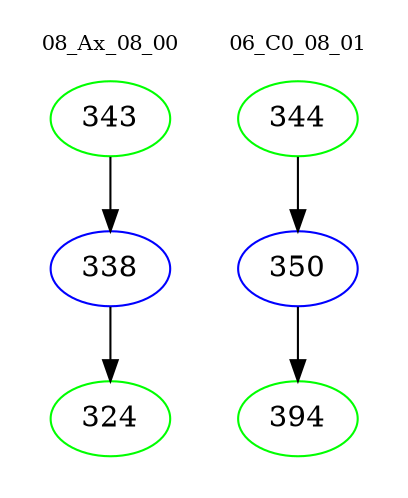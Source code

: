 digraph{
subgraph cluster_0 {
color = white
label = "08_Ax_08_00";
fontsize=10;
T0_343 [label="343", color="green"]
T0_343 -> T0_338 [color="black"]
T0_338 [label="338", color="blue"]
T0_338 -> T0_324 [color="black"]
T0_324 [label="324", color="green"]
}
subgraph cluster_1 {
color = white
label = "06_C0_08_01";
fontsize=10;
T1_344 [label="344", color="green"]
T1_344 -> T1_350 [color="black"]
T1_350 [label="350", color="blue"]
T1_350 -> T1_394 [color="black"]
T1_394 [label="394", color="green"]
}
}
